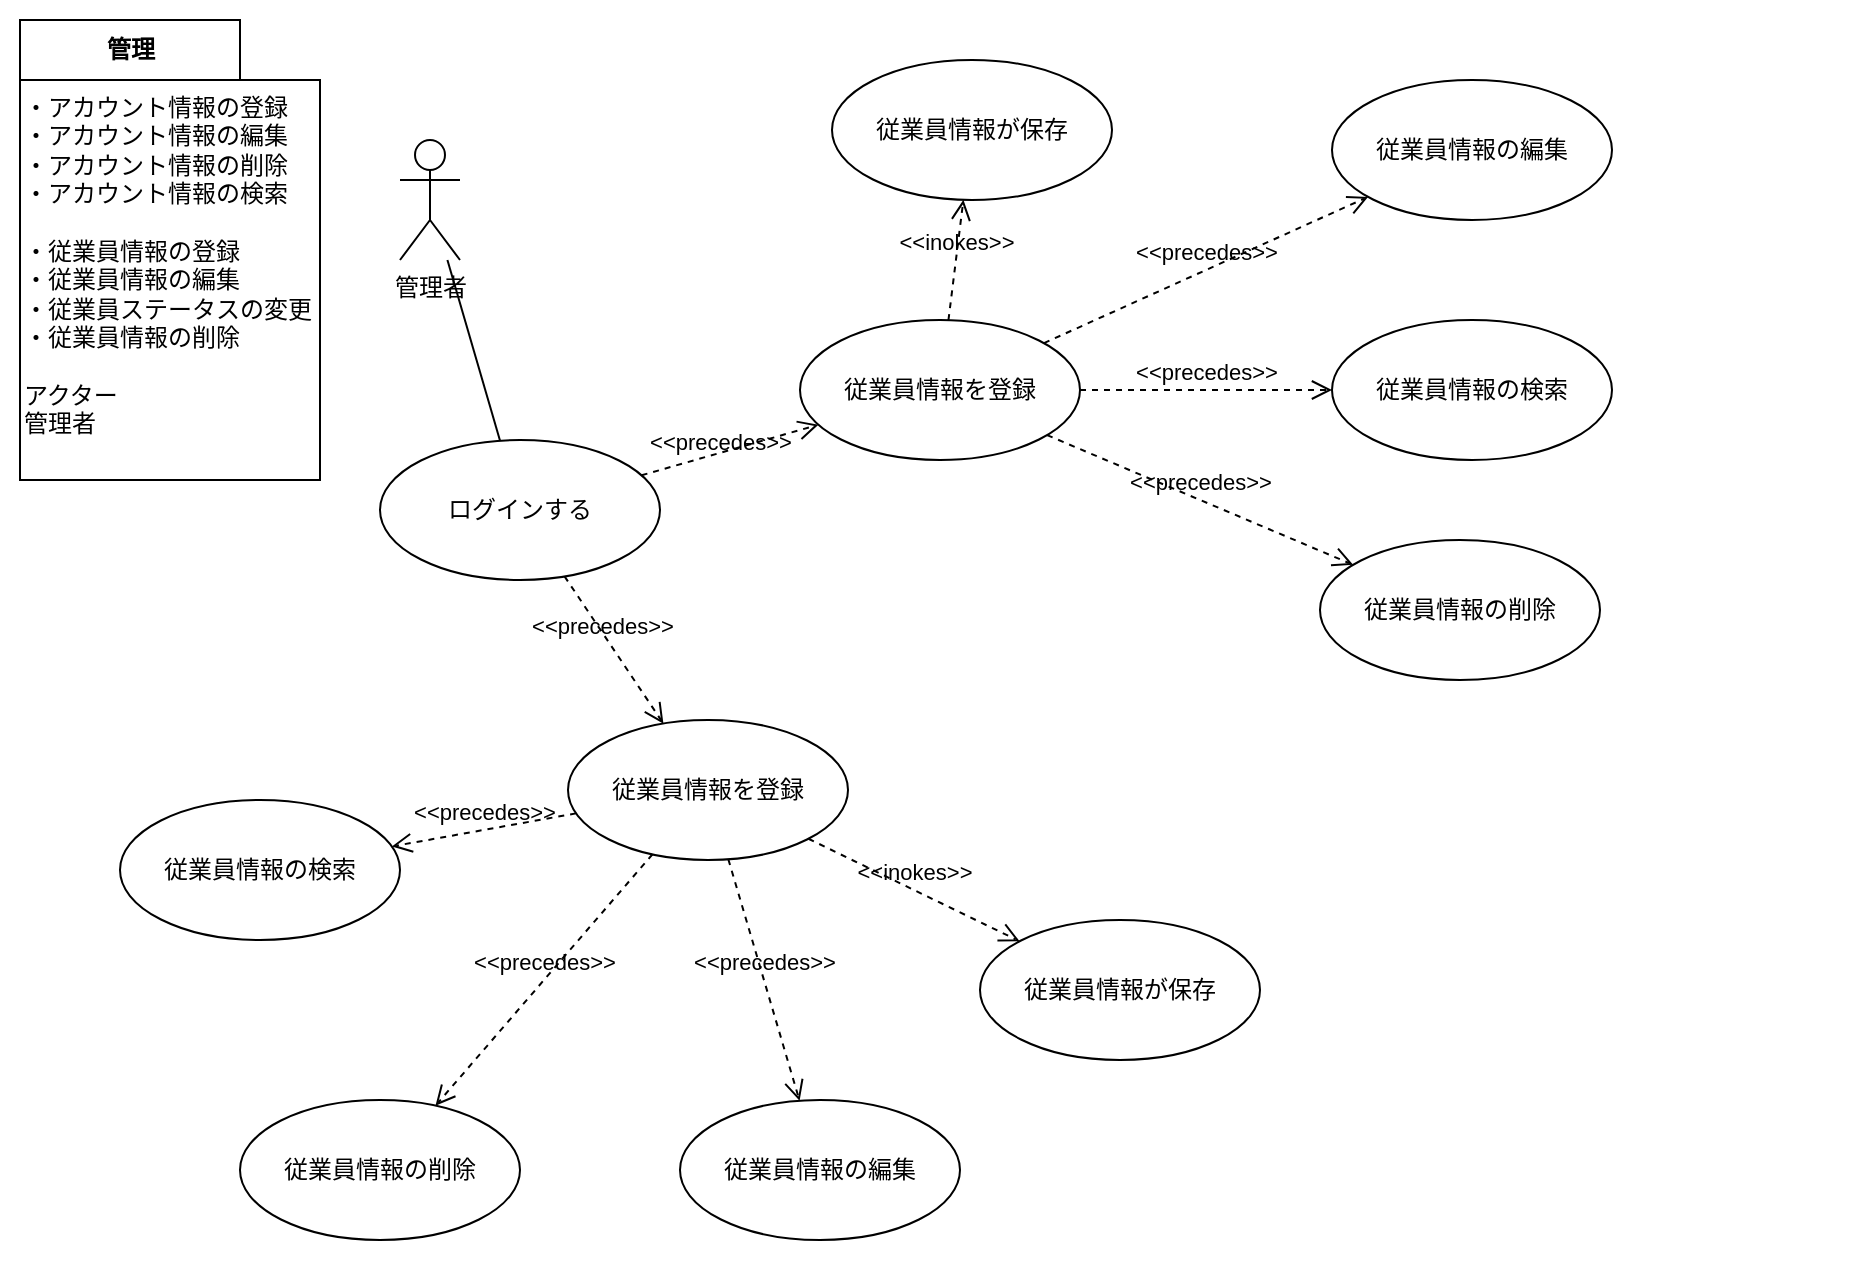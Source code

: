 <mxfile>
    <diagram id="SGvS32WQ4NayJtuChOap" name="ページ1">
        <mxGraphModel dx="1396" dy="929" grid="1" gridSize="10" guides="1" tooltips="1" connect="1" arrows="1" fold="1" page="1" pageScale="1" pageWidth="827" pageHeight="1169" math="0" shadow="0">
            <root>
                <mxCell id="0"/>
                <mxCell id="1" parent="0"/>
                <mxCell id="2" value="" style="rounded=0;whiteSpace=wrap;html=1;strokeColor=none;" vertex="1" parent="1">
                    <mxGeometry x="40" y="40" width="930" height="640" as="geometry"/>
                </mxCell>
                <mxCell id="3" value="管理者" style="shape=umlActor;verticalLabelPosition=bottom;verticalAlign=top;html=1;outlineConnect=0;" vertex="1" parent="1">
                    <mxGeometry x="240" y="110" width="30" height="60" as="geometry"/>
                </mxCell>
                <mxCell id="7" value="管理" style="shape=folder;fontStyle=1;tabWidth=110;tabHeight=30;tabPosition=left;html=1;boundedLbl=1;labelInHeader=1;container=1;collapsible=0;" vertex="1" parent="1">
                    <mxGeometry x="50" y="50" width="150" height="230" as="geometry"/>
                </mxCell>
                <mxCell id="8" value="・アカウント情報の登録&lt;br&gt;・アカウント情報の編集&lt;br&gt;・アカウント情報の削除&lt;br&gt;・アカウント情報の検索&lt;br&gt;&lt;br&gt;・従業員情報の登録&lt;br&gt;・従業員情報の編集&lt;br&gt;・従業員ステータスの変更&lt;br&gt;・従業員情報の削除&lt;br&gt;&lt;br&gt;アクター&lt;br&gt;管理者" style="html=1;strokeColor=none;resizeWidth=1;resizeHeight=1;fillColor=none;part=1;connectable=0;allowArrows=0;deletable=0;align=left;verticalAlign=top;" vertex="1" parent="7">
                    <mxGeometry width="150" height="200" relative="1" as="geometry">
                        <mxPoint y="30" as="offset"/>
                    </mxGeometry>
                </mxCell>
                <mxCell id="9" value="従業員情報を登録" style="ellipse;whiteSpace=wrap;html=1;" vertex="1" parent="1">
                    <mxGeometry x="440" y="200" width="140" height="70" as="geometry"/>
                </mxCell>
                <mxCell id="11" value="&amp;lt;&amp;lt;precedes&amp;gt;&amp;gt;" style="endArrow=open;startArrow=none;endFill=0;startFill=0;endSize=8;html=1;verticalAlign=bottom;dashed=1;labelBackgroundColor=none;" edge="1" parent="1" source="9" target="14">
                    <mxGeometry width="160" relative="1" as="geometry">
                        <mxPoint x="430.79" y="-223.67" as="sourcePoint"/>
                        <mxPoint x="600" y="155" as="targetPoint"/>
                    </mxGeometry>
                </mxCell>
                <mxCell id="12" value="&amp;lt;&amp;lt;inokes&amp;gt;&amp;gt;" style="endArrow=open;startArrow=none;endFill=0;startFill=0;endSize=8;html=1;verticalAlign=bottom;dashed=1;labelBackgroundColor=none;" edge="1" parent="1" source="9" target="13">
                    <mxGeometry x="-0.0" width="160" relative="1" as="geometry">
                        <mxPoint x="240" y="490" as="sourcePoint"/>
                        <mxPoint x="350" y="490" as="targetPoint"/>
                        <mxPoint as="offset"/>
                    </mxGeometry>
                </mxCell>
                <mxCell id="13" value="従業員情報が保存" style="ellipse;whiteSpace=wrap;html=1;" vertex="1" parent="1">
                    <mxGeometry x="456" y="70" width="140" height="70" as="geometry"/>
                </mxCell>
                <mxCell id="14" value="従業員情報の編集" style="ellipse;whiteSpace=wrap;html=1;" vertex="1" parent="1">
                    <mxGeometry x="706" y="80" width="140" height="70" as="geometry"/>
                </mxCell>
                <mxCell id="15" value="従業員情報の削除" style="ellipse;whiteSpace=wrap;html=1;" vertex="1" parent="1">
                    <mxGeometry x="700" y="310" width="140" height="70" as="geometry"/>
                </mxCell>
                <mxCell id="16" value="従業員情報の検索" style="ellipse;whiteSpace=wrap;html=1;" vertex="1" parent="1">
                    <mxGeometry x="706" y="200" width="140" height="70" as="geometry"/>
                </mxCell>
                <mxCell id="17" value="&amp;lt;&amp;lt;precedes&amp;gt;&amp;gt;" style="endArrow=open;startArrow=none;endFill=0;startFill=0;endSize=8;html=1;verticalAlign=bottom;dashed=1;labelBackgroundColor=none;" edge="1" parent="1" source="9" target="15">
                    <mxGeometry width="160" relative="1" as="geometry">
                        <mxPoint x="476.103" y="211.627" as="sourcePoint"/>
                        <mxPoint x="638.028" y="138.446" as="targetPoint"/>
                    </mxGeometry>
                </mxCell>
                <mxCell id="18" value="&amp;lt;&amp;lt;precedes&amp;gt;&amp;gt;" style="endArrow=open;startArrow=none;endFill=0;startFill=0;endSize=8;html=1;verticalAlign=bottom;dashed=1;labelBackgroundColor=none;" edge="1" parent="1" source="9" target="16">
                    <mxGeometry width="160" relative="1" as="geometry">
                        <mxPoint x="493.296" y="230.05" as="sourcePoint"/>
                        <mxPoint x="620.778" y="220.205" as="targetPoint"/>
                    </mxGeometry>
                </mxCell>
                <mxCell id="19" value="従業員情報を登録" style="ellipse;whiteSpace=wrap;html=1;" vertex="1" parent="1">
                    <mxGeometry x="324" y="400" width="140" height="70" as="geometry"/>
                </mxCell>
                <mxCell id="20" value="&amp;lt;&amp;lt;precedes&amp;gt;&amp;gt;" style="endArrow=open;startArrow=none;endFill=0;startFill=0;endSize=8;html=1;verticalAlign=bottom;dashed=1;labelBackgroundColor=none;" edge="1" parent="1" source="19" target="23">
                    <mxGeometry width="160" relative="1" as="geometry">
                        <mxPoint x="430.79" y="-33.67" as="sourcePoint"/>
                        <mxPoint x="600" y="345" as="targetPoint"/>
                    </mxGeometry>
                </mxCell>
                <mxCell id="21" value="&amp;lt;&amp;lt;inokes&amp;gt;&amp;gt;" style="endArrow=open;startArrow=none;endFill=0;startFill=0;endSize=8;html=1;verticalAlign=bottom;dashed=1;labelBackgroundColor=none;" edge="1" parent="1" source="19" target="22">
                    <mxGeometry x="-0.0" width="160" relative="1" as="geometry">
                        <mxPoint x="240" y="680" as="sourcePoint"/>
                        <mxPoint x="350" y="680" as="targetPoint"/>
                        <mxPoint as="offset"/>
                    </mxGeometry>
                </mxCell>
                <mxCell id="22" value="従業員情報が保存" style="ellipse;whiteSpace=wrap;html=1;" vertex="1" parent="1">
                    <mxGeometry x="530" y="500" width="140" height="70" as="geometry"/>
                </mxCell>
                <mxCell id="23" value="従業員情報の編集" style="ellipse;whiteSpace=wrap;html=1;" vertex="1" parent="1">
                    <mxGeometry x="380" y="590" width="140" height="70" as="geometry"/>
                </mxCell>
                <mxCell id="24" value="従業員情報の削除" style="ellipse;whiteSpace=wrap;html=1;" vertex="1" parent="1">
                    <mxGeometry x="160" y="590" width="140" height="70" as="geometry"/>
                </mxCell>
                <mxCell id="25" value="従業員情報の検索" style="ellipse;whiteSpace=wrap;html=1;" vertex="1" parent="1">
                    <mxGeometry x="100" y="440" width="140" height="70" as="geometry"/>
                </mxCell>
                <mxCell id="26" value="&amp;lt;&amp;lt;precedes&amp;gt;&amp;gt;" style="endArrow=open;startArrow=none;endFill=0;startFill=0;endSize=8;html=1;verticalAlign=bottom;dashed=1;labelBackgroundColor=none;" edge="1" parent="1" source="19" target="24">
                    <mxGeometry width="160" relative="1" as="geometry">
                        <mxPoint x="476.103" y="401.627" as="sourcePoint"/>
                        <mxPoint x="638.028" y="328.446" as="targetPoint"/>
                    </mxGeometry>
                </mxCell>
                <mxCell id="27" value="&amp;lt;&amp;lt;precedes&amp;gt;&amp;gt;" style="endArrow=open;startArrow=none;endFill=0;startFill=0;endSize=8;html=1;verticalAlign=bottom;dashed=1;labelBackgroundColor=none;" edge="1" parent="1" source="19" target="25">
                    <mxGeometry width="160" relative="1" as="geometry">
                        <mxPoint x="493.296" y="420.05" as="sourcePoint"/>
                        <mxPoint x="620.778" y="410.205" as="targetPoint"/>
                    </mxGeometry>
                </mxCell>
                <mxCell id="28" value="ログインする" style="ellipse;whiteSpace=wrap;html=1;" vertex="1" parent="1">
                    <mxGeometry x="230" y="260" width="140" height="70" as="geometry"/>
                </mxCell>
                <mxCell id="30" value="&amp;lt;&amp;lt;precedes&amp;gt;&amp;gt;" style="endArrow=open;startArrow=none;endFill=0;startFill=0;endSize=8;html=1;verticalAlign=bottom;dashed=1;labelBackgroundColor=none;" edge="1" parent="1" source="28" target="9">
                    <mxGeometry x="-0.136" y="-3" width="160" relative="1" as="geometry">
                        <mxPoint x="572.103" y="221.627" as="sourcePoint"/>
                        <mxPoint x="500" y="240" as="targetPoint"/>
                        <mxPoint as="offset"/>
                    </mxGeometry>
                </mxCell>
                <mxCell id="31" value="&amp;lt;&amp;lt;precedes&amp;gt;&amp;gt;" style="endArrow=open;startArrow=none;endFill=0;startFill=0;endSize=8;html=1;verticalAlign=bottom;dashed=1;labelBackgroundColor=none;" edge="1" parent="1" source="28" target="19">
                    <mxGeometry x="-0.136" y="-3" width="160" relative="1" as="geometry">
                        <mxPoint x="370.977" y="287.812" as="sourcePoint"/>
                        <mxPoint x="459.223" y="262.365" as="targetPoint"/>
                        <mxPoint as="offset"/>
                    </mxGeometry>
                </mxCell>
                <mxCell id="35" value="" style="endArrow=none;html=1;" edge="1" parent="1" source="28" target="3">
                    <mxGeometry width="50" height="50" relative="1" as="geometry">
                        <mxPoint x="110" y="410" as="sourcePoint"/>
                        <mxPoint x="160" y="360" as="targetPoint"/>
                    </mxGeometry>
                </mxCell>
            </root>
        </mxGraphModel>
    </diagram>
</mxfile>